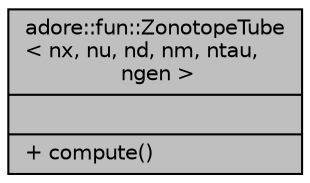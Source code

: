 digraph "adore::fun::ZonotopeTube&lt; nx, nu, nd, nm, ntau, ngen &gt;"
{
 // LATEX_PDF_SIZE
  edge [fontname="Helvetica",fontsize="10",labelfontname="Helvetica",labelfontsize="10"];
  node [fontname="Helvetica",fontsize="10",shape=record];
  Node1 [label="{adore::fun::ZonotopeTube\l\< nx, nu, nd, nm, ntau,\l ngen \>\n||+ compute()\l}",height=0.2,width=0.4,color="black", fillcolor="grey75", style="filled", fontcolor="black",tooltip=" "];
}
